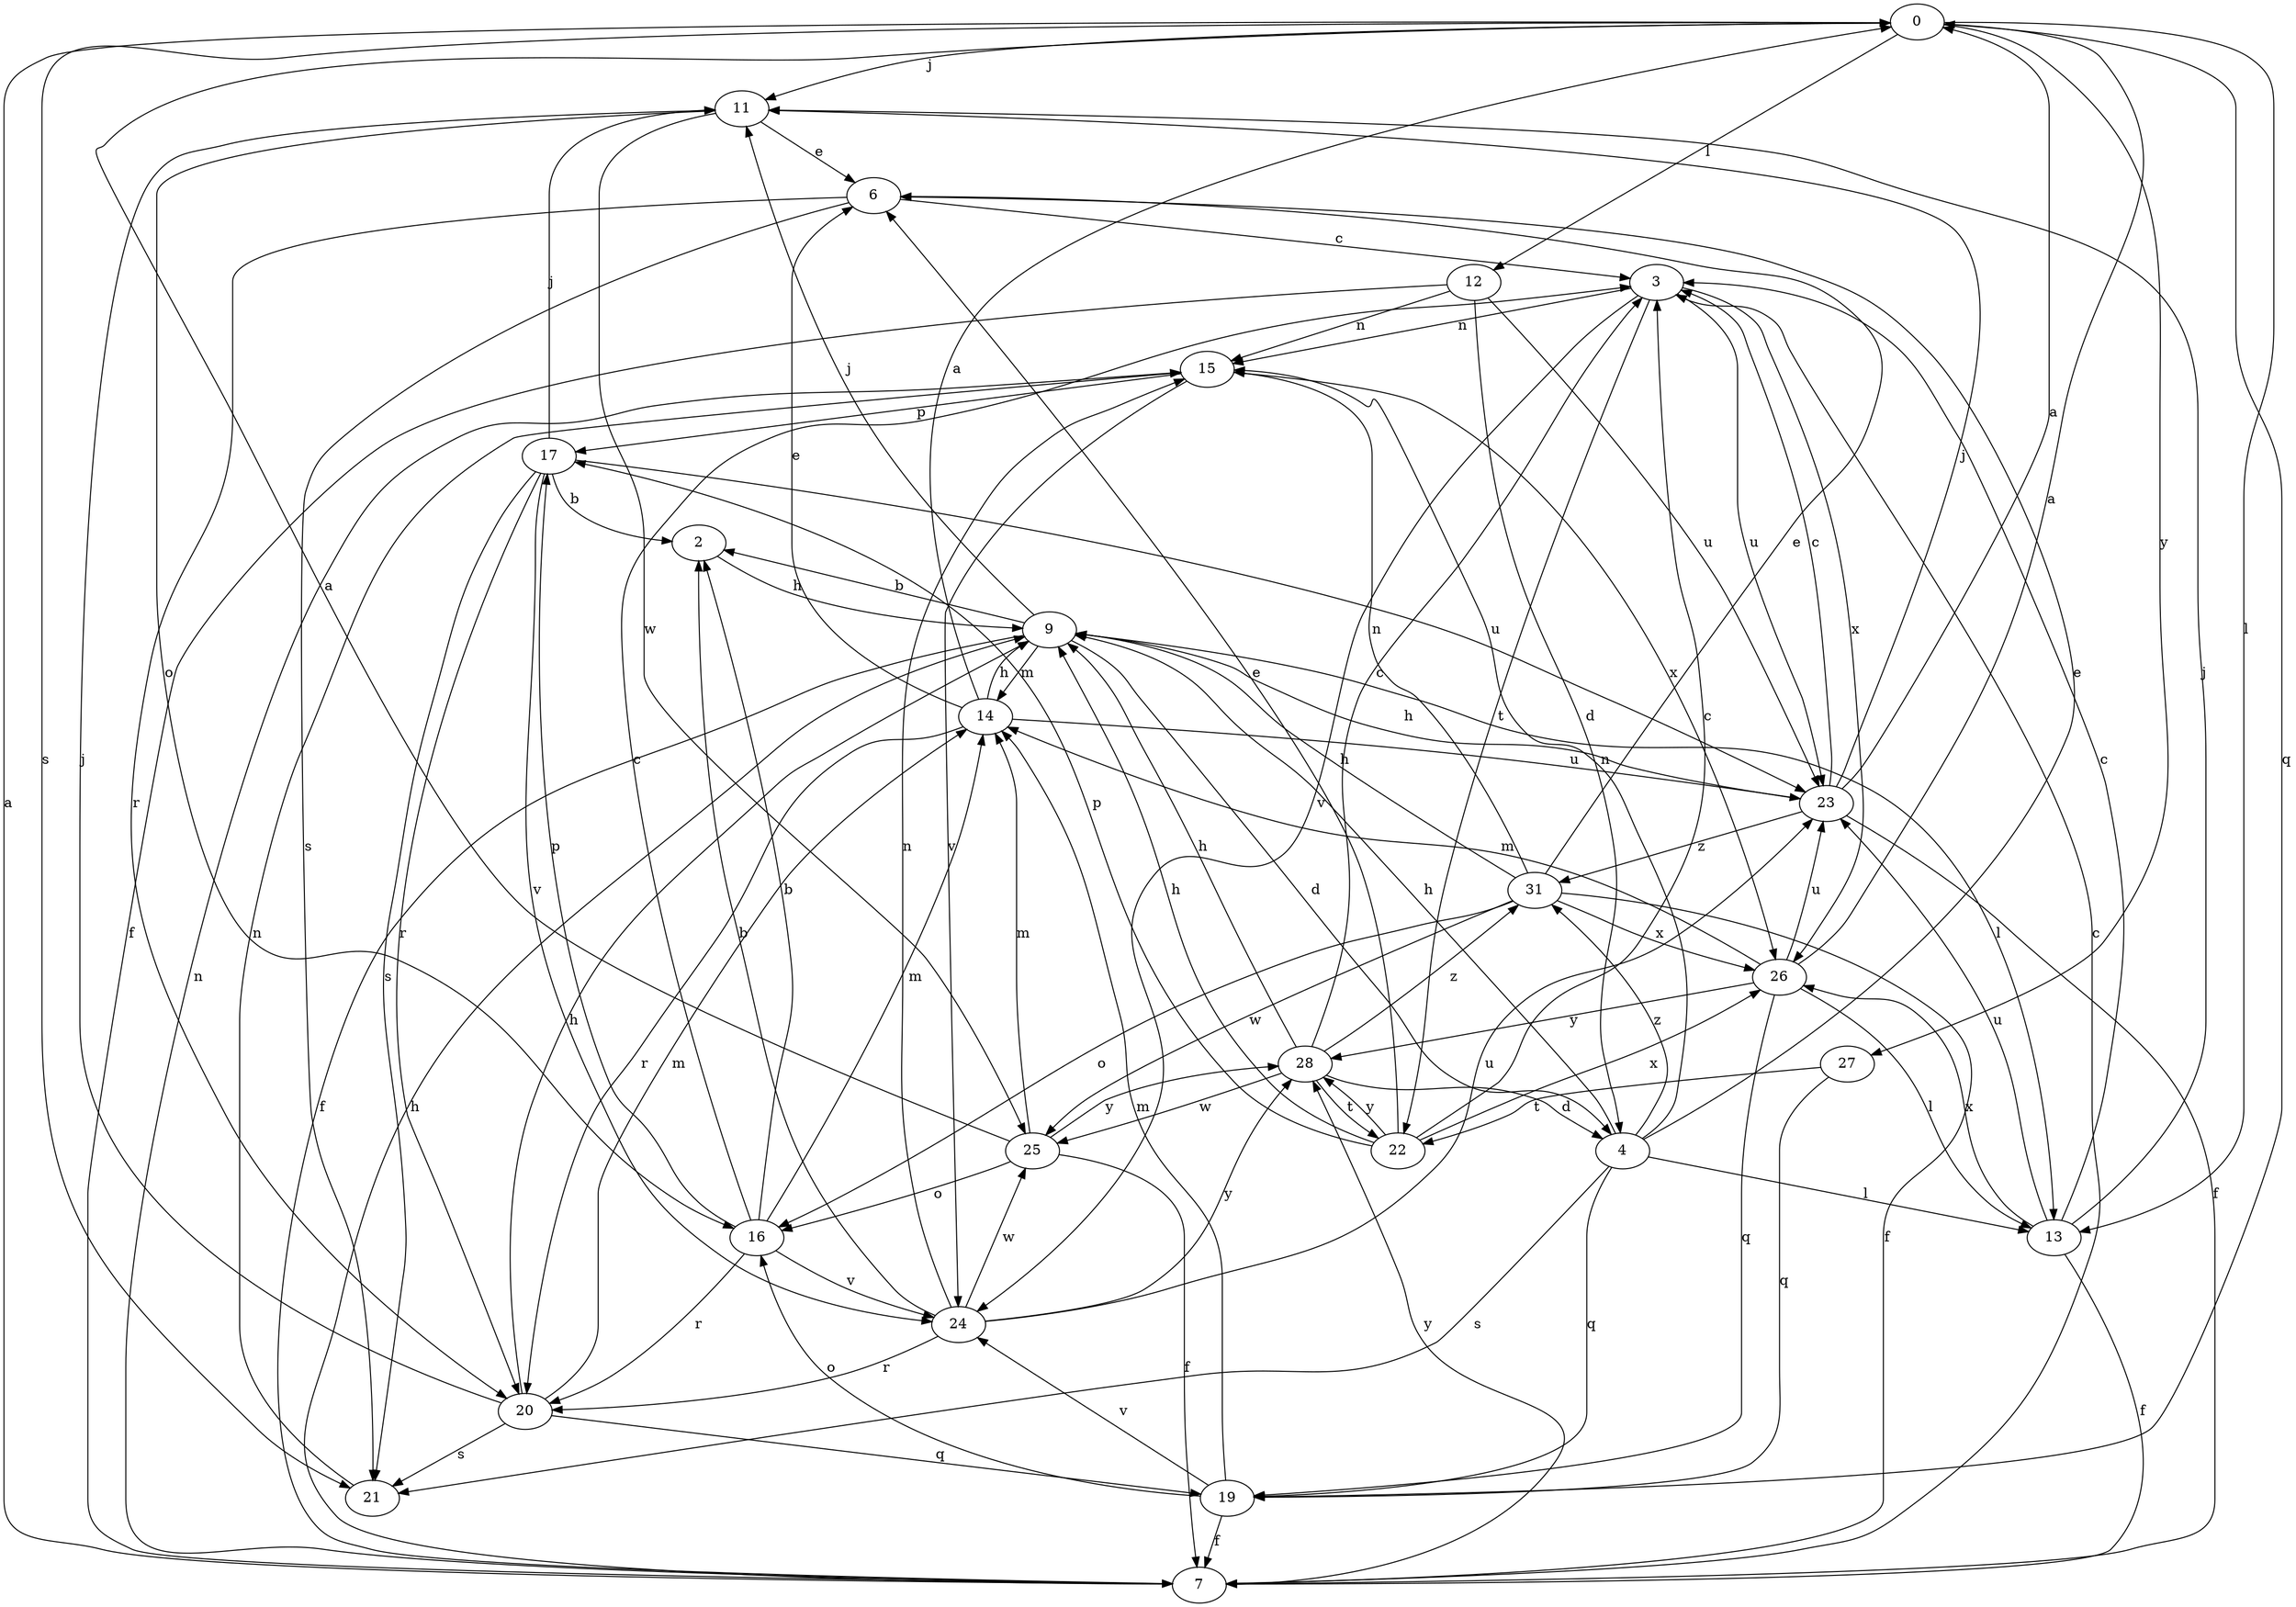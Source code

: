 strict digraph  {
0;
2;
3;
4;
6;
7;
9;
11;
12;
13;
14;
15;
16;
17;
19;
20;
21;
22;
23;
24;
25;
26;
27;
28;
31;
0 -> 11  [label=j];
0 -> 12  [label=l];
0 -> 13  [label=l];
0 -> 19  [label=q];
0 -> 21  [label=s];
0 -> 27  [label=y];
2 -> 9  [label=h];
3 -> 15  [label=n];
3 -> 22  [label=t];
3 -> 23  [label=u];
3 -> 24  [label=v];
3 -> 26  [label=x];
4 -> 6  [label=e];
4 -> 9  [label=h];
4 -> 13  [label=l];
4 -> 15  [label=n];
4 -> 19  [label=q];
4 -> 21  [label=s];
4 -> 31  [label=z];
6 -> 3  [label=c];
6 -> 20  [label=r];
6 -> 21  [label=s];
7 -> 0  [label=a];
7 -> 3  [label=c];
7 -> 9  [label=h];
7 -> 15  [label=n];
7 -> 28  [label=y];
9 -> 2  [label=b];
9 -> 4  [label=d];
9 -> 7  [label=f];
9 -> 11  [label=j];
9 -> 13  [label=l];
9 -> 14  [label=m];
11 -> 6  [label=e];
11 -> 16  [label=o];
11 -> 25  [label=w];
12 -> 4  [label=d];
12 -> 7  [label=f];
12 -> 15  [label=n];
12 -> 23  [label=u];
13 -> 3  [label=c];
13 -> 7  [label=f];
13 -> 11  [label=j];
13 -> 23  [label=u];
13 -> 26  [label=x];
14 -> 0  [label=a];
14 -> 6  [label=e];
14 -> 9  [label=h];
14 -> 20  [label=r];
14 -> 23  [label=u];
15 -> 17  [label=p];
15 -> 24  [label=v];
15 -> 26  [label=x];
16 -> 2  [label=b];
16 -> 3  [label=c];
16 -> 14  [label=m];
16 -> 17  [label=p];
16 -> 20  [label=r];
16 -> 24  [label=v];
17 -> 2  [label=b];
17 -> 11  [label=j];
17 -> 20  [label=r];
17 -> 21  [label=s];
17 -> 23  [label=u];
17 -> 24  [label=v];
19 -> 7  [label=f];
19 -> 14  [label=m];
19 -> 16  [label=o];
19 -> 24  [label=v];
20 -> 9  [label=h];
20 -> 11  [label=j];
20 -> 14  [label=m];
20 -> 19  [label=q];
20 -> 21  [label=s];
21 -> 15  [label=n];
22 -> 3  [label=c];
22 -> 6  [label=e];
22 -> 9  [label=h];
22 -> 17  [label=p];
22 -> 26  [label=x];
22 -> 28  [label=y];
23 -> 0  [label=a];
23 -> 3  [label=c];
23 -> 7  [label=f];
23 -> 9  [label=h];
23 -> 11  [label=j];
23 -> 31  [label=z];
24 -> 2  [label=b];
24 -> 15  [label=n];
24 -> 20  [label=r];
24 -> 23  [label=u];
24 -> 25  [label=w];
24 -> 28  [label=y];
25 -> 0  [label=a];
25 -> 7  [label=f];
25 -> 14  [label=m];
25 -> 16  [label=o];
25 -> 28  [label=y];
26 -> 0  [label=a];
26 -> 13  [label=l];
26 -> 14  [label=m];
26 -> 19  [label=q];
26 -> 23  [label=u];
26 -> 28  [label=y];
27 -> 19  [label=q];
27 -> 22  [label=t];
28 -> 3  [label=c];
28 -> 4  [label=d];
28 -> 9  [label=h];
28 -> 22  [label=t];
28 -> 25  [label=w];
28 -> 31  [label=z];
31 -> 6  [label=e];
31 -> 7  [label=f];
31 -> 9  [label=h];
31 -> 15  [label=n];
31 -> 16  [label=o];
31 -> 25  [label=w];
31 -> 26  [label=x];
}
